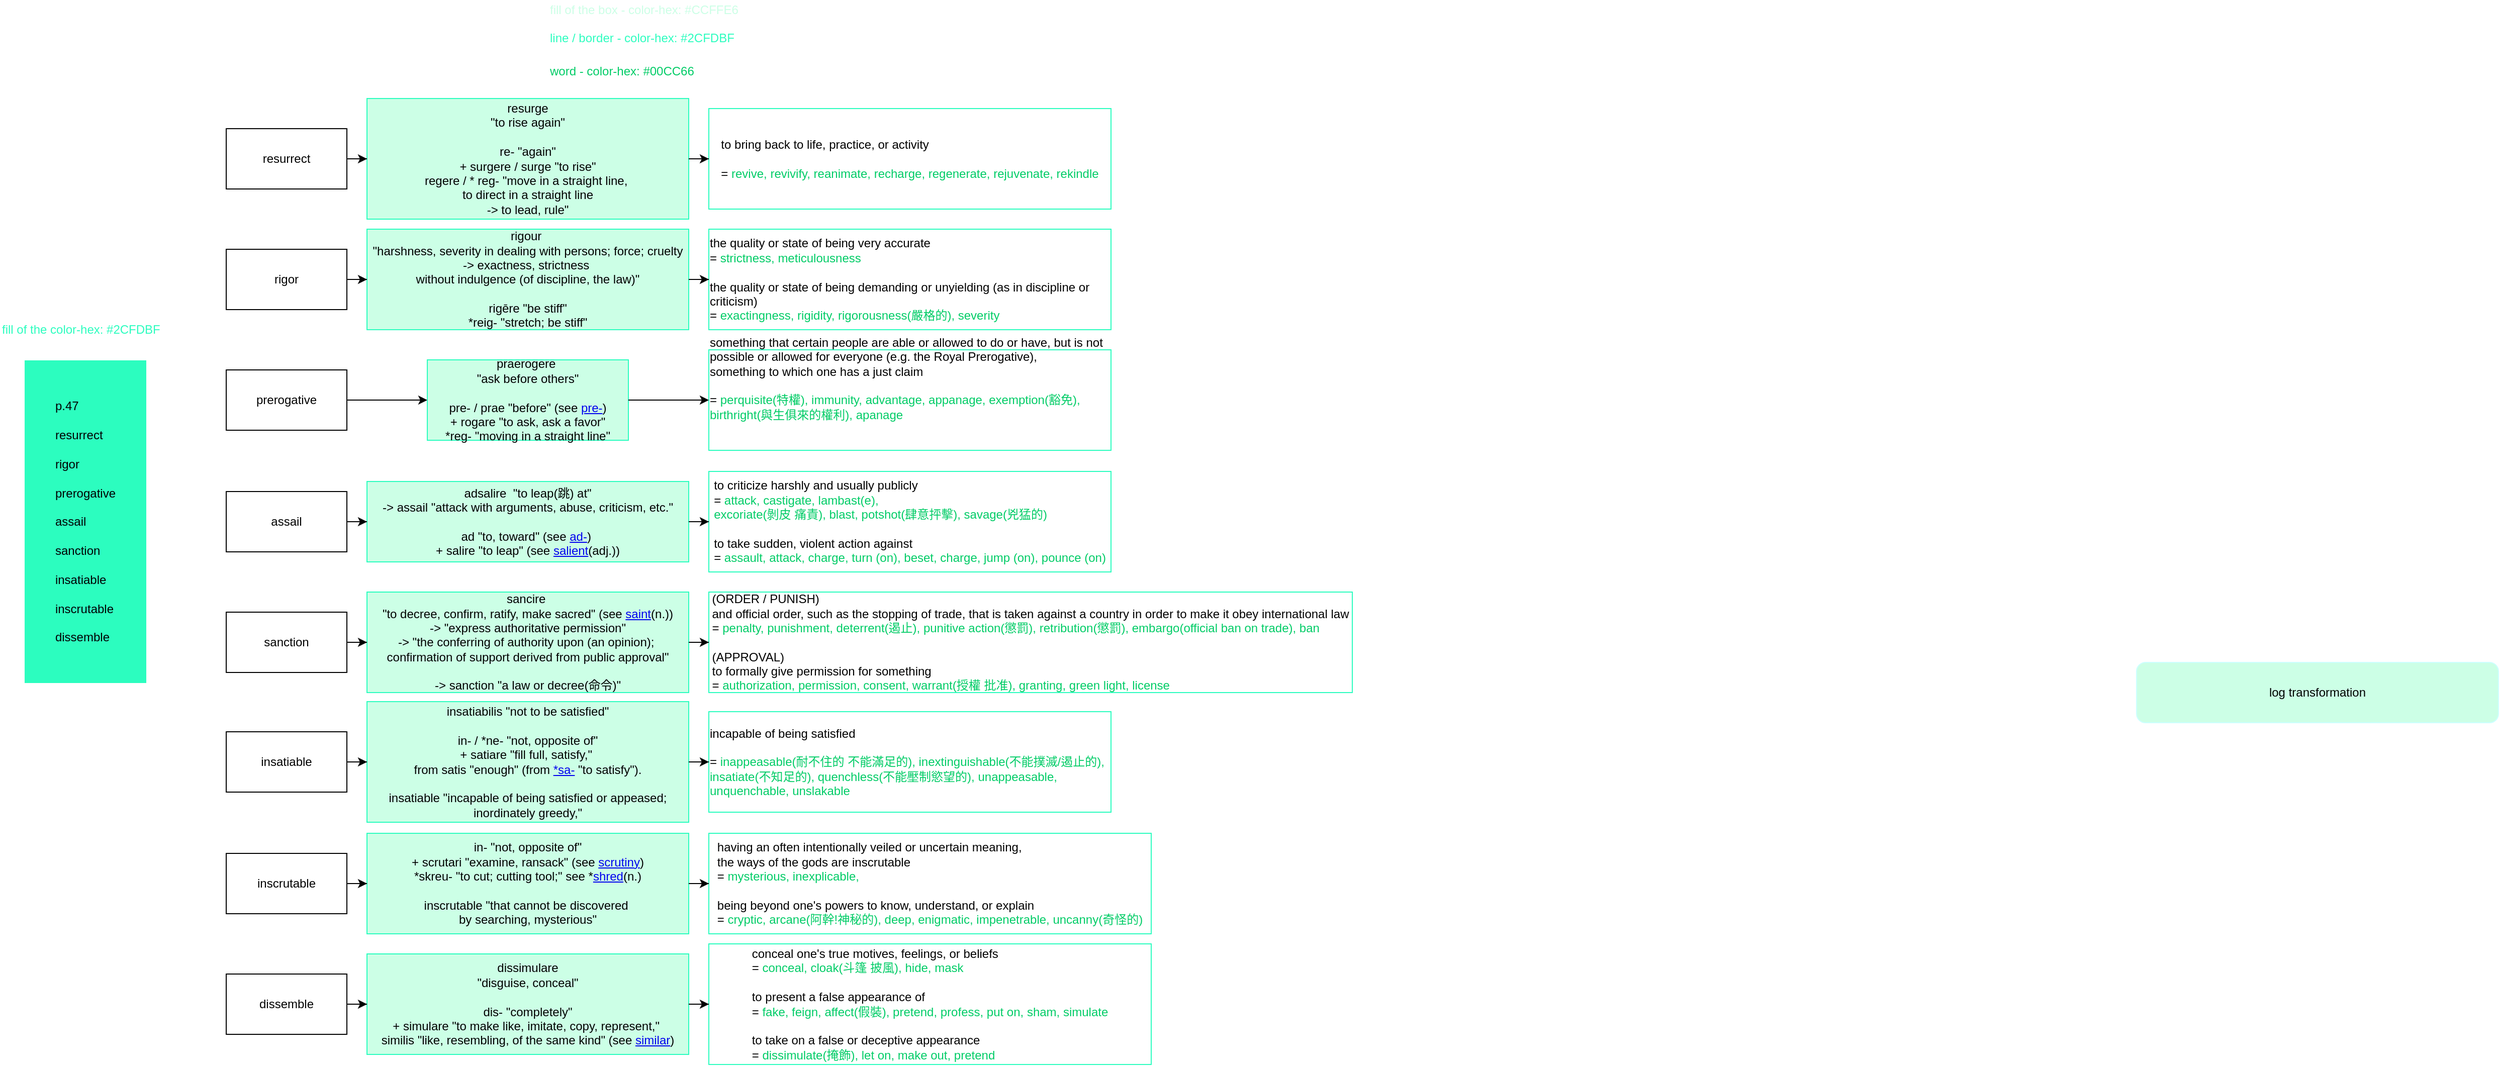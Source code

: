 <mxGraphModel dx="1438" dy="581" grid="1" gridSize="10" guides="1" tooltips="1" connect="1" arrows="1" fold="1" page="1" pageScale="1" pageWidth="827" pageHeight="1169" background="#ffffff"><root><mxCell id="0"/><mxCell id="1" parent="0"/><mxCell id="7" value="&lt;div style=&quot;text-align: left&quot;&gt;&lt;span style=&quot;letter-spacing: 0px&quot;&gt;p.47&lt;/span&gt;&lt;/div&gt;&lt;div style=&quot;text-align: left&quot;&gt;&lt;span style=&quot;letter-spacing: 0px&quot;&gt;&lt;br&gt;&lt;/span&gt;&lt;/div&gt;&lt;div style=&quot;text-align: left&quot;&gt;resurrect&lt;/div&gt;&lt;div style=&quot;text-align: left&quot;&gt;&lt;br&gt;&lt;/div&gt;&lt;div style=&quot;text-align: left&quot;&gt;rigor&lt;/div&gt;&lt;div style=&quot;text-align: left&quot;&gt;&lt;br&gt;&lt;/div&gt;&lt;div style=&quot;text-align: left&quot;&gt;prerogative&lt;/div&gt;&lt;div style=&quot;text-align: left&quot;&gt;&lt;br&gt;&lt;/div&gt;&lt;div style=&quot;text-align: left&quot;&gt;assail&lt;/div&gt;&lt;div style=&quot;text-align: left&quot;&gt;&lt;br&gt;&lt;/div&gt;&lt;div style=&quot;text-align: left&quot;&gt;sanction&lt;/div&gt;&lt;div style=&quot;text-align: left&quot;&gt;&lt;br&gt;&lt;/div&gt;&lt;div style=&quot;text-align: left&quot;&gt;insatiable&lt;/div&gt;&lt;div style=&quot;text-align: left&quot;&gt;&lt;br&gt;&lt;/div&gt;&lt;div style=&quot;text-align: left&quot;&gt;inscrutable&lt;/div&gt;&lt;div style=&quot;text-align: left&quot;&gt;&lt;br&gt;&lt;/div&gt;&lt;div style=&quot;text-align: left&quot;&gt;dissemble&lt;/div&gt;" style="rounded=0;whiteSpace=wrap;html=1;fillColor=#2cfdbf;strokeColor=#2CFDBF;" parent="1" vertex="1"><mxGeometry x="-80" y="400" width="120" height="320" as="geometry"/></mxCell><mxCell id="10" value="log transformation" style="rounded=1;whiteSpace=wrap;html=1;fillColor=#CCFFE6;strokeColor=#CCFFFF;" parent="1" vertex="1"><mxGeometry x="2020" y="700" width="360" height="60" as="geometry"/></mxCell><mxCell id="14" value="" style="group" parent="1" vertex="1" connectable="0"><mxGeometry x="120" y="149" width="880" height="110" as="geometry"/></mxCell><mxCell id="2" value="resurrect" style="rounded=0;whiteSpace=wrap;html=1;" parent="14" vertex="1"><mxGeometry y="20" width="120" height="60" as="geometry"/></mxCell><mxCell id="3" value="&lt;div&gt;resurge&lt;/div&gt;&lt;div&gt;&quot;to rise again&quot;&lt;/div&gt;&lt;div&gt;&lt;br&gt;&lt;/div&gt;re- &quot;again&quot;&lt;div&gt;+ surgere / surge &quot;to rise&quot;&lt;/div&gt;&lt;div&gt;regere / * reg- &quot;move in a straight line,&amp;nbsp;&lt;/div&gt;&lt;div&gt;to direct in a straight line&lt;/div&gt;&lt;div&gt;-&amp;gt; to lead, rule&quot;&lt;/div&gt;" style="rounded=0;whiteSpace=wrap;html=1;strokeColor=#2CFDBF;fillColor=#CCFFE6;" parent="14" vertex="1"><mxGeometry x="140" y="-10" width="320" height="120" as="geometry"/></mxCell><mxCell id="4" value="" style="edgeStyle=orthogonalEdgeStyle;rounded=0;html=1;jettySize=auto;orthogonalLoop=1;" parent="14" source="2" target="3" edge="1"><mxGeometry relative="1" as="geometry"/></mxCell><mxCell id="5" value="&lt;div style=&quot;text-align: left&quot;&gt;to bring back to life, practice, or activity&lt;/div&gt;&lt;div style=&quot;text-align: left&quot;&gt;&lt;br&gt;&lt;/div&gt;&lt;div style=&quot;text-align: left&quot;&gt;= &lt;font color=&quot;#00cc66&quot;&gt;revive, revivify, reanimate, recharge, regenerate, rejuvenate, rekindle&lt;/font&gt;&lt;/div&gt;" style="rounded=0;whiteSpace=wrap;html=1;strokeColor=#2CFDBF;" parent="14" vertex="1"><mxGeometry x="480" width="400" height="100" as="geometry"/></mxCell><mxCell id="6" value="" style="edgeStyle=orthogonalEdgeStyle;rounded=0;html=1;jettySize=auto;orthogonalLoop=1;" parent="14" source="3" target="5" edge="1"><mxGeometry relative="1" as="geometry"/></mxCell><mxCell id="15" value="" style="group" parent="1" vertex="1" connectable="0"><mxGeometry x="120" y="269" width="880" height="100" as="geometry"/></mxCell><mxCell id="16" value="rigor" style="rounded=0;whiteSpace=wrap;html=1;" parent="15" vertex="1"><mxGeometry y="20" width="120" height="60" as="geometry"/></mxCell><mxCell id="17" value="&lt;div&gt;&lt;span&gt;rigour&amp;nbsp;&lt;/span&gt;&lt;/div&gt;&lt;div&gt;&lt;span&gt;&quot;harshness, severity in dealing with persons; force; cruelty&lt;/span&gt;&lt;/div&gt;&lt;div&gt;&lt;span&gt;-&amp;gt; exactness, strictness&amp;nbsp;&lt;/span&gt;&lt;/div&gt;&lt;div&gt;&lt;span&gt;without indulgence (of discipline, the law)&quot;&lt;/span&gt;&lt;/div&gt;&lt;span&gt;&lt;div&gt;&lt;span&gt;&lt;br&gt;&lt;/span&gt;&lt;/div&gt;rigēre&amp;nbsp;&lt;/span&gt;&lt;span style=&quot;letter-spacing: 0px&quot;&gt;&quot;be stiff&quot;&lt;/span&gt;&lt;div&gt;&lt;span style=&quot;letter-spacing: 0px&quot;&gt;*reig- &quot;stretch; be stiff&quot;&lt;/span&gt;&lt;/div&gt;" style="rounded=0;whiteSpace=wrap;html=1;strokeColor=#2CFDBF;fillColor=#CCFFE6;" parent="15" vertex="1"><mxGeometry x="140" width="320" height="100" as="geometry"/></mxCell><mxCell id="18" value="" style="edgeStyle=orthogonalEdgeStyle;rounded=0;html=1;jettySize=auto;orthogonalLoop=1;" parent="15" source="16" target="17" edge="1"><mxGeometry relative="1" as="geometry"/></mxCell><mxCell id="19" value="&lt;div style=&quot;text-align: left&quot;&gt;&lt;div&gt;the quality or state of being very accurate&lt;/div&gt;&lt;div&gt;=&amp;nbsp;&lt;font color=&quot;#00cc66&quot;&gt;strictness, meticulousness&lt;/font&gt;&lt;/div&gt;&lt;div&gt;&lt;font color=&quot;#00cc66&quot;&gt;&lt;br&gt;&lt;/font&gt;&lt;/div&gt;&lt;div&gt;&lt;div&gt;the quality or state of being demanding or unyielding (as in discipline or criticism)&lt;/div&gt;&lt;div&gt;=&amp;nbsp;&lt;font color=&quot;#00cc66&quot;&gt;exactingness, rigidity, rigorousness(嚴格的), severity&lt;/font&gt;&lt;/div&gt;&lt;/div&gt;&lt;/div&gt;" style="rounded=0;whiteSpace=wrap;html=1;strokeColor=#2CFDBF;" parent="15" vertex="1"><mxGeometry x="480" width="400" height="100" as="geometry"/></mxCell><mxCell id="20" value="" style="edgeStyle=orthogonalEdgeStyle;rounded=0;html=1;jettySize=auto;orthogonalLoop=1;" parent="15" source="17" target="19" edge="1"><mxGeometry relative="1" as="geometry"/></mxCell><mxCell id="21" value="" style="group" parent="1" vertex="1" connectable="0"><mxGeometry x="120" y="389" width="880" height="100" as="geometry"/></mxCell><mxCell id="22" value="prerogative" style="rounded=0;whiteSpace=wrap;html=1;" parent="21" vertex="1"><mxGeometry y="20" width="120" height="60" as="geometry"/></mxCell><mxCell id="23" value="&lt;span&gt;praerogere&amp;nbsp;&lt;/span&gt;&lt;div&gt;&lt;span&gt;&quot;ask before others&quot;&lt;/span&gt;&lt;/div&gt;&lt;div&gt;&lt;span&gt;&lt;br&gt;&lt;/span&gt;&lt;/div&gt;&lt;div&gt;&lt;span&gt;pre- / prae &lt;/span&gt;&lt;span&gt;&quot;before&quot; (see&amp;nbsp;&lt;/span&gt;&lt;a href=&quot;https://www.etymonline.com/word/pre-?ref=etymonline_crossreference&quot; title=&quot;Etymology, meaning and definition of pre- &quot;&gt;pre-&lt;/a&gt;&lt;span&gt;) +&amp;nbsp;&lt;/span&gt;&lt;span&gt;rogare&amp;nbsp;&lt;/span&gt;&lt;span&gt;&quot;to ask, ask a favor&quot;&lt;/span&gt;&lt;span&gt;&lt;br&gt;&lt;/span&gt;&lt;/div&gt;&lt;div&gt;&lt;span&gt;*reg- &quot;moving in a straight line&quot;&lt;/span&gt;&lt;/div&gt;" style="rounded=0;whiteSpace=wrap;html=1;strokeColor=#2CFDBF;fillColor=#CCFFE6;" parent="21" vertex="1"><mxGeometry x="200" y="10" width="200" height="80" as="geometry"/></mxCell><mxCell id="24" value="" style="edgeStyle=orthogonalEdgeStyle;rounded=0;html=1;jettySize=auto;orthogonalLoop=1;" parent="21" source="22" target="23" edge="1"><mxGeometry relative="1" as="geometry"/></mxCell><mxCell id="25" value="&lt;div style=&quot;text-align: left&quot;&gt;&lt;div&gt;something that certain people are able or allowed to do or have, but is not possible or allowed for everyone (e.g. the Royal Prerogative),&lt;/div&gt;&lt;div&gt;something to which one has a just claim&lt;/div&gt;&lt;div&gt;&lt;br&gt;&lt;/div&gt;&lt;div&gt;=&amp;nbsp;&lt;font color=&quot;#00cc66&quot;&gt;perquisite(特權), immunity, advantage, appanage, exemption(豁免), birthright(與生俱來的權利), apanage&lt;/font&gt;&lt;/div&gt;&lt;div&gt;&lt;font color=&quot;#00cc66&quot;&gt;&lt;br&gt;&lt;/font&gt;&lt;/div&gt;&lt;div&gt;&lt;font color=&quot;#00cc66&quot;&gt;&lt;br&gt;&lt;/font&gt;&lt;/div&gt;&lt;div&gt;&lt;font color=&quot;#00cc66&quot;&gt;&lt;br&gt;&lt;/font&gt;&lt;/div&gt;&lt;/div&gt;" style="rounded=0;whiteSpace=wrap;html=1;strokeColor=#2CFDBF;" parent="21" vertex="1"><mxGeometry x="480" width="400" height="100" as="geometry"/></mxCell><mxCell id="26" value="" style="edgeStyle=orthogonalEdgeStyle;rounded=0;html=1;jettySize=auto;orthogonalLoop=1;" parent="21" source="23" target="25" edge="1"><mxGeometry relative="1" as="geometry"/></mxCell><mxCell id="27" value="" style="group" parent="1" vertex="1" connectable="0"><mxGeometry x="120" y="510" width="880" height="100" as="geometry"/></mxCell><mxCell id="28" value="assail" style="rounded=0;whiteSpace=wrap;html=1;" parent="27" vertex="1"><mxGeometry y="20" width="120" height="60" as="geometry"/></mxCell><mxCell id="29" value="&lt;span&gt;adsalire&amp;nbsp;&amp;nbsp;&lt;/span&gt;&lt;span style=&quot;letter-spacing: 0px&quot;&gt;&quot;to leap(跳) at&quot;&lt;/span&gt;&lt;div&gt;-&amp;gt; assail&amp;nbsp;&lt;span&gt;&quot;attack with arguments, abuse, criticism, etc.&quot;&lt;/span&gt;&lt;br&gt;&lt;div&gt;&lt;div&gt;&lt;span&gt;&lt;br&gt;&lt;/span&gt;&lt;/div&gt;&lt;div&gt;&lt;span&gt;ad&amp;nbsp;&lt;/span&gt;&lt;span&gt;&quot;to, toward&quot; (see&amp;nbsp;&lt;/span&gt;&lt;a href=&quot;https://www.etymonline.com/word/ad-?ref=etymonline_crossreference&quot; title=&quot;Etymology, meaning and definition of ad- &quot;&gt;ad-&lt;/a&gt;&lt;span&gt;)&amp;nbsp;&lt;/span&gt;&lt;/div&gt;&lt;div&gt;&lt;span&gt;+&amp;nbsp;&lt;/span&gt;&lt;span&gt;salire&amp;nbsp;&lt;/span&gt;&lt;span&gt;&quot;to leap&quot; (see&amp;nbsp;&lt;/span&gt;&lt;a href=&quot;https://www.etymonline.com/word/salient?ref=etymonline_crossreference#etymonline_v_22624&quot; title=&quot;Etymology, meaning and definition of salient &quot;&gt;salient&lt;/a&gt;&lt;span&gt;(adj.))&lt;/span&gt;&lt;span&gt;&lt;br&gt;&lt;/span&gt;&lt;/div&gt;&lt;/div&gt;&lt;/div&gt;" style="rounded=0;whiteSpace=wrap;html=1;strokeColor=#2CFDBF;fillColor=#CCFFE6;" parent="27" vertex="1"><mxGeometry x="140" y="10" width="320" height="80" as="geometry"/></mxCell><mxCell id="30" value="" style="edgeStyle=orthogonalEdgeStyle;rounded=0;html=1;jettySize=auto;orthogonalLoop=1;" parent="27" source="28" target="29" edge="1"><mxGeometry relative="1" as="geometry"/></mxCell><mxCell id="31" value="&lt;div style=&quot;text-align: left&quot;&gt;&lt;div&gt;to criticize harshly and usually publicly&lt;/div&gt;&lt;div&gt;=&amp;nbsp;&lt;font color=&quot;#00cc66&quot;&gt;attack, castigate, lambast(e),&amp;nbsp;&lt;/font&gt;&lt;/div&gt;&lt;div&gt;&lt;font color=&quot;#00cc66&quot;&gt;excoriate(剝皮 痛責), blast, potshot(肆意抨擊), savage(兇猛的)&lt;/font&gt;&lt;/div&gt;&lt;div&gt;&lt;font color=&quot;#00cc66&quot;&gt;&lt;br&gt;&lt;/font&gt;&lt;/div&gt;&lt;div&gt;&lt;div&gt;to take sudden, violent action against&lt;/div&gt;&lt;div&gt;=&amp;nbsp;&lt;font color=&quot;#00cc66&quot;&gt;assault, attack, charge, turn (on), beset, charge, jump (on), pounce (on)&lt;/font&gt;&lt;/div&gt;&lt;/div&gt;&lt;/div&gt;" style="rounded=0;whiteSpace=wrap;html=1;strokeColor=#2CFDBF;" parent="27" vertex="1"><mxGeometry x="480" width="400" height="100" as="geometry"/></mxCell><mxCell id="32" value="" style="edgeStyle=orthogonalEdgeStyle;rounded=0;html=1;jettySize=auto;orthogonalLoop=1;" parent="27" source="29" target="31" edge="1"><mxGeometry relative="1" as="geometry"/></mxCell><mxCell id="33" value="" style="group" parent="1" vertex="1" connectable="0"><mxGeometry x="120" y="630" width="1120" height="100" as="geometry"/></mxCell><mxCell id="34" value="sanction" style="rounded=0;whiteSpace=wrap;html=1;" parent="33" vertex="1"><mxGeometry y="20" width="120" height="60" as="geometry"/></mxCell><mxCell id="35" value="&lt;div&gt;&lt;span&gt;sancire&amp;nbsp;&lt;/span&gt;&lt;/div&gt;&lt;div&gt;&lt;span&gt;&quot;to decree, confirm, ratify, make sacred&quot; (see&amp;nbsp;&lt;/span&gt;&lt;a href=&quot;https://www.etymonline.com/word/saint?ref=etymonline_crossreference#etymonline_v_22610&quot; title=&quot;Etymology, meaning and definition of saint &quot;&gt;saint&lt;/a&gt;&lt;span&gt;(n.))&lt;/span&gt;&lt;br&gt;&lt;/div&gt;&lt;div&gt;&lt;span&gt;-&amp;gt;&amp;nbsp;&lt;/span&gt;&lt;span&gt;&quot;express authoritative permission&quot;&lt;/span&gt;&lt;/div&gt;&lt;div&gt;-&amp;gt; &quot;&lt;span&gt;the conferring of authority upon (an opinion);&amp;nbsp; confirmation of support derived from public approval&quot;&lt;/span&gt;&lt;/div&gt;&lt;div&gt;&lt;br&gt;&lt;/div&gt;-&amp;gt; sanction&amp;nbsp;&lt;span&gt;&quot;a law or decree(命令)&quot;&lt;/span&gt;" style="rounded=0;whiteSpace=wrap;html=1;strokeColor=#2CFDBF;fillColor=#CCFFE6;" parent="33" vertex="1"><mxGeometry x="140" width="320" height="100" as="geometry"/></mxCell><mxCell id="36" value="" style="edgeStyle=orthogonalEdgeStyle;rounded=0;html=1;jettySize=auto;orthogonalLoop=1;" parent="33" source="34" target="35" edge="1"><mxGeometry relative="1" as="geometry"/></mxCell><mxCell id="37" value="&lt;div style=&quot;text-align: left&quot;&gt;&lt;div&gt;(ORDER / PUNISH)&amp;nbsp;&lt;/div&gt;&lt;div&gt;and official order, such as the stopping of trade, that is taken against a country in order to make it obey international law&lt;/div&gt;&lt;div&gt;=&amp;nbsp;&lt;font color=&quot;#00cc66&quot;&gt;penalty, punishment, deterrent(遏止), punitive action(懲罰), retribution(懲罰), embargo(official ban on trade), ban&lt;/font&gt;&lt;/div&gt;&lt;div&gt;&lt;font color=&quot;#00cc66&quot;&gt;&lt;br&gt;&lt;/font&gt;&lt;/div&gt;&lt;div&gt;&lt;div&gt;(APPROVAL)&amp;nbsp;&lt;/div&gt;&lt;div&gt;to formally give permission for something&lt;/div&gt;&lt;div&gt;=&amp;nbsp;&lt;font color=&quot;#00cc66&quot;&gt;authorization, permission, consent, warrant(授權 批准), granting, green light, license&lt;/font&gt;&lt;/div&gt;&lt;/div&gt;&lt;/div&gt;" style="rounded=0;whiteSpace=wrap;html=1;strokeColor=#2CFDBF;" parent="33" vertex="1"><mxGeometry x="480" width="640" height="100" as="geometry"/></mxCell><mxCell id="38" value="" style="edgeStyle=orthogonalEdgeStyle;rounded=0;html=1;jettySize=auto;orthogonalLoop=1;" parent="33" source="35" target="37" edge="1"><mxGeometry relative="1" as="geometry"/></mxCell><mxCell id="39" value="" style="group" parent="1" vertex="1" connectable="0"><mxGeometry x="120" y="749" width="880" height="110" as="geometry"/></mxCell><mxCell id="40" value="insatiable" style="rounded=0;whiteSpace=wrap;html=1;" parent="39" vertex="1"><mxGeometry y="20" width="120" height="60" as="geometry"/></mxCell><mxCell id="41" value="&lt;div&gt;&lt;span&gt;insatiabilis&amp;nbsp;&lt;/span&gt;&lt;span&gt;&quot;not to be satisfied&quot;&lt;/span&gt;&lt;br&gt;&lt;/div&gt;&lt;div&gt;&lt;span&gt;&lt;br&gt;&lt;/span&gt;&lt;/div&gt;&lt;div&gt;&lt;span&gt;in- / *ne-&amp;nbsp;&lt;/span&gt;&lt;span&gt;&quot;not, opposite of&quot;&lt;/span&gt;&lt;span&gt;&lt;br&gt;&lt;/span&gt;&lt;/div&gt;&lt;div&gt;&lt;span&gt;+&amp;nbsp;&lt;/span&gt;&lt;span&gt;satiare&lt;/span&gt;&lt;span&gt;&amp;nbsp;&quot;fill full, satisfy,&quot;&amp;nbsp;&lt;/span&gt;&lt;/div&gt;&lt;div&gt;&lt;span&gt;from&amp;nbsp;&lt;/span&gt;&lt;span&gt;satis&lt;/span&gt;&lt;span&gt;&amp;nbsp;&quot;enough&quot; (from&amp;nbsp;&lt;/span&gt;&lt;a href=&quot;https://www.etymonline.com/word/*sa-?ref=etymonline_crossreference&quot; title=&quot;Etymology, meaning and definition of *sa- &quot;&gt;*sa-&lt;/a&gt;&lt;span&gt;&amp;nbsp;&quot;to satisfy&quot;).&lt;/span&gt;&lt;/div&gt;&lt;div&gt;&lt;br&gt;&lt;/div&gt;&lt;div&gt;&lt;span&gt;insatiable &quot;incapable of being satisfied or appeased; inordinately greedy,&quot;&lt;/span&gt;&lt;br&gt;&lt;/div&gt;" style="rounded=0;whiteSpace=wrap;html=1;strokeColor=#2CFDBF;fillColor=#CCFFE6;" parent="39" vertex="1"><mxGeometry x="140" y="-10" width="320" height="120" as="geometry"/></mxCell><mxCell id="42" value="" style="edgeStyle=orthogonalEdgeStyle;rounded=0;html=1;jettySize=auto;orthogonalLoop=1;" parent="39" source="40" target="41" edge="1"><mxGeometry relative="1" as="geometry"/></mxCell><mxCell id="43" value="&lt;div style=&quot;text-align: left&quot;&gt;&lt;div&gt;incapable of being satisfied&lt;/div&gt;&lt;div&gt;&lt;br&gt;&lt;/div&gt;&lt;div&gt;=&amp;nbsp;&lt;font color=&quot;#00cc66&quot;&gt;inappeasable(耐不住的 不能滿足的), inextinguishable(不能撲滅/遏止的), insatiate(不知足的), quenchless(不能壓制慾望的), unappeasable, unquenchable, unslakable&lt;/font&gt;&lt;/div&gt;&lt;/div&gt;" style="rounded=0;whiteSpace=wrap;html=1;strokeColor=#2CFDBF;" parent="39" vertex="1"><mxGeometry x="480" width="400" height="100" as="geometry"/></mxCell><mxCell id="44" value="" style="edgeStyle=orthogonalEdgeStyle;rounded=0;html=1;jettySize=auto;orthogonalLoop=1;" parent="39" source="41" target="43" edge="1"><mxGeometry relative="1" as="geometry"/></mxCell><mxCell id="45" value="" style="group" parent="1" vertex="1" connectable="0"><mxGeometry x="120" y="870" width="920" height="100" as="geometry"/></mxCell><mxCell id="46" value="inscrutable" style="rounded=0;whiteSpace=wrap;html=1;" parent="45" vertex="1"><mxGeometry y="20" width="120" height="60" as="geometry"/></mxCell><mxCell id="47" value="&lt;div&gt;in-&amp;nbsp;&quot;not, opposite of&quot;&lt;br&gt;&lt;/div&gt;&lt;div&gt;+&amp;nbsp;scrutari&amp;nbsp;&quot;examine, ransack&quot; (see&amp;nbsp;&lt;a href=&quot;https://www.etymonline.com/word/scrutiny?ref=etymonline_crossreference&quot; title=&quot;Etymology, meaning and definition of scrutiny &quot;&gt;scrutiny&lt;/a&gt;)&lt;/div&gt;&lt;div&gt;&lt;span&gt;*skreu-&amp;nbsp;&lt;/span&gt;&lt;span&gt;&quot;to cut; cutting tool;&quot; see *&lt;/span&gt;&lt;a href=&quot;https://www.etymonline.com/word/shred?ref=etymonline_crossreference#etymonline_v_23444&quot; title=&quot;Etymology, meaning and definition of shred &quot;&gt;shred&lt;/a&gt;&lt;span&gt;(n.)&lt;/span&gt;&lt;br&gt;&lt;/div&gt;&lt;div&gt;&lt;br&gt;&lt;/div&gt;&lt;span&gt;inscrutable &quot;&lt;/span&gt;&lt;span&gt;that cannot be discovered&amp;nbsp;&lt;/span&gt;&lt;div&gt;&lt;span&gt;by searching, mysterious&quot;&lt;/span&gt;&lt;/div&gt;" style="rounded=0;whiteSpace=wrap;html=1;strokeColor=#2CFDBF;fillColor=#CCFFE6;" parent="45" vertex="1"><mxGeometry x="140" width="320" height="100" as="geometry"/></mxCell><mxCell id="48" value="" style="edgeStyle=orthogonalEdgeStyle;rounded=0;html=1;jettySize=auto;orthogonalLoop=1;" parent="45" source="46" target="47" edge="1"><mxGeometry relative="1" as="geometry"/></mxCell><mxCell id="49" value="&lt;div style=&quot;text-align: left&quot;&gt;&lt;div&gt;&lt;div&gt;having an often intentionally veiled or uncertain meaning,&lt;/div&gt;&lt;/div&gt;&lt;div&gt;the ways of the gods are inscrutable&lt;/div&gt;&lt;div&gt;=&amp;nbsp;&lt;font color=&quot;#00cc66&quot;&gt;mysterious, inexplicable,&amp;nbsp;&lt;/font&gt;&lt;br&gt;&lt;/div&gt;&lt;div&gt;&lt;br&gt;&lt;/div&gt;&lt;div&gt;being beyond one's powers to know, understand, or explain&lt;/div&gt;&lt;div&gt;=&amp;nbsp;&lt;font color=&quot;#00cc66&quot;&gt;cryptic, arcane(阿幹!神秘的), deep, enigmatic, impenetrable, uncanny(奇怪的)&lt;/font&gt;&lt;/div&gt;&lt;/div&gt;" style="rounded=0;whiteSpace=wrap;html=1;strokeColor=#2CFDBF;" parent="45" vertex="1"><mxGeometry x="480" width="440" height="100" as="geometry"/></mxCell><mxCell id="50" value="" style="edgeStyle=orthogonalEdgeStyle;rounded=0;html=1;jettySize=auto;orthogonalLoop=1;" parent="45" source="47" target="49" edge="1"><mxGeometry relative="1" as="geometry"/></mxCell><mxCell id="51" value="" style="group" parent="1" vertex="1" connectable="0"><mxGeometry x="120" y="990" width="1000" height="110" as="geometry"/></mxCell><mxCell id="52" value="dissemble" style="rounded=0;whiteSpace=wrap;html=1;" parent="51" vertex="1"><mxGeometry y="20" width="120" height="60" as="geometry"/></mxCell><mxCell id="53" value="dissimulare&lt;div&gt;&quot;disguise, conceal&quot;&lt;/div&gt;&lt;div&gt;&lt;br&gt;&lt;/div&gt;&lt;div&gt;&lt;span&gt;dis-&amp;nbsp;&lt;/span&gt;&lt;span&gt;&quot;completely&quot;&lt;/span&gt;&lt;/div&gt;&lt;div&gt;&lt;span&gt;+&amp;nbsp;&lt;/span&gt;&lt;span&gt;simulare&amp;nbsp;&lt;/span&gt;&lt;span&gt;&quot;to make like, imitate, copy, represent,&quot;&amp;nbsp;&lt;/span&gt;&lt;/div&gt;&lt;div&gt;&lt;span&gt;similis&amp;nbsp;&lt;/span&gt;&lt;span&gt;&quot;like, resembling, of the same kind&quot; (see&amp;nbsp;&lt;/span&gt;&lt;a href=&quot;https://www.etymonline.com/word/similar?ref=etymonline_crossreference&quot; title=&quot;Etymology, meaning and definition of similar &quot;&gt;similar&lt;/a&gt;&lt;span&gt;)&lt;/span&gt;&lt;br&gt;&lt;/div&gt;" style="rounded=0;whiteSpace=wrap;html=1;strokeColor=#2CFDBF;fillColor=#CCFFE6;" parent="51" vertex="1"><mxGeometry x="140" width="320" height="100" as="geometry"/></mxCell><mxCell id="54" value="" style="edgeStyle=orthogonalEdgeStyle;rounded=0;html=1;jettySize=auto;orthogonalLoop=1;" parent="51" source="52" target="53" edge="1"><mxGeometry relative="1" as="geometry"/></mxCell><mxCell id="55" value="&lt;div style=&quot;text-align: left&quot;&gt;&lt;div&gt;conceal one's true motives, feelings, or beliefs&lt;/div&gt;&lt;div&gt;=&amp;nbsp;&lt;font color=&quot;#00cc66&quot;&gt;conceal, cloak(斗篷 披風), hide, mask&lt;/font&gt;&lt;br&gt;&lt;/div&gt;&lt;div&gt;&lt;br&gt;&lt;/div&gt;&lt;div&gt;to present a false appearance of&lt;/div&gt;&lt;div&gt;=&amp;nbsp;&lt;font color=&quot;#00cc66&quot;&gt;fake, feign, affect(假裝), pretend, profess, put on, sham, simulate&lt;/font&gt;&lt;/div&gt;&lt;div&gt;&lt;font color=&quot;#00cc66&quot;&gt;&lt;br&gt;&lt;/font&gt;&lt;/div&gt;&lt;div&gt;&lt;div&gt;to take on a false or deceptive appearance&lt;/div&gt;&lt;div&gt;=&amp;nbsp;&lt;font color=&quot;#00cc66&quot;&gt;dissimulate(掩飾), let on, make out, pretend&lt;/font&gt;&lt;/div&gt;&lt;/div&gt;&lt;/div&gt;" style="rounded=0;whiteSpace=wrap;html=1;strokeColor=#2CFDBF;" parent="51" vertex="1"><mxGeometry x="480" y="-10" width="440" height="120" as="geometry"/></mxCell><mxCell id="56" value="" style="edgeStyle=orthogonalEdgeStyle;rounded=0;html=1;jettySize=auto;orthogonalLoop=1;" parent="51" source="53" target="55" edge="1"><mxGeometry relative="1" as="geometry"/></mxCell><mxCell id="57" value="&lt;font color=&quot;#00cc66&quot;&gt;word - color-hex: #00CC66&lt;/font&gt;" style="text;html=1;resizable=0;points=[];autosize=1;align=left;verticalAlign=top;spacingTop=-4;" parent="1" vertex="1"><mxGeometry x="440" y="102" width="160" height="20" as="geometry"/></mxCell><mxCell id="58" value="&lt;font color=&quot;#2cfdbf&quot;&gt;line / border - color-hex: #2CFDBF&lt;/font&gt;" style="text;html=1;resizable=0;points=[];autosize=1;align=left;verticalAlign=top;spacingTop=-4;" parent="1" vertex="1"><mxGeometry x="440" y="69" width="200" height="20" as="geometry"/></mxCell><mxCell id="59" value="&lt;font color=&quot;#ccffe6&quot;&gt;fill of the box - color-hex: #CCFFE6&lt;/font&gt;" style="text;html=1;resizable=0;points=[];autosize=1;align=left;verticalAlign=top;spacingTop=-4;" parent="1" vertex="1"><mxGeometry x="440" y="41" width="200" height="20" as="geometry"/></mxCell><mxCell id="60" value="&lt;font color=&quot;#2cfdbf&quot;&gt;fill of the color-hex: #2CFDBF&lt;/font&gt;" style="text;html=1;resizable=0;points=[];autosize=1;align=left;verticalAlign=top;spacingTop=-4;" parent="1" vertex="1"><mxGeometry x="-105" y="359" width="170" height="20" as="geometry"/></mxCell></root></mxGraphModel>